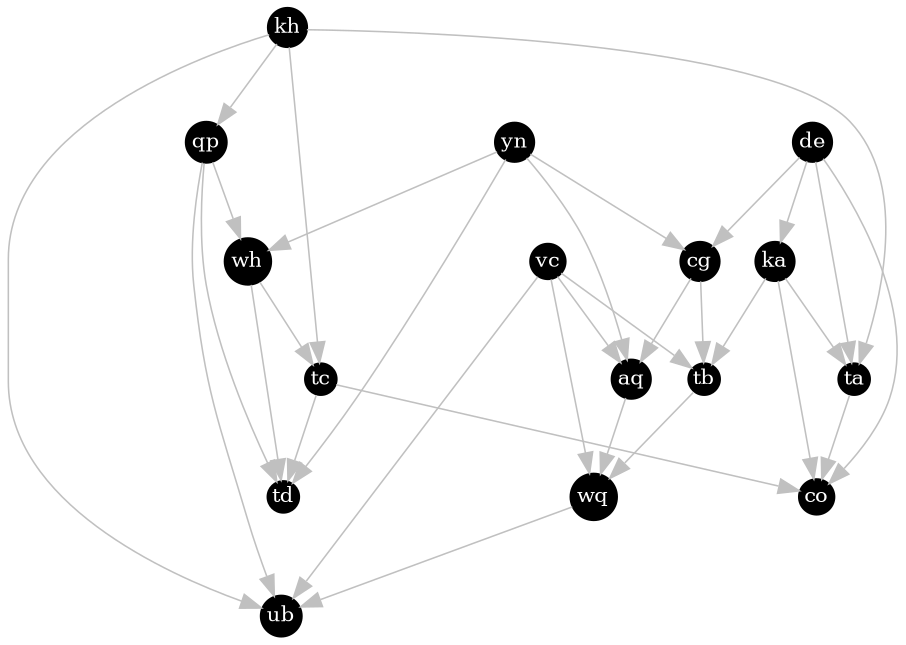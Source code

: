 digraph {
	node [color=black fontcolor=white fontsize=4 margin=0 shape=circle style=filled width=0.1]
	edge [color=grey penwidth=0.75]
	node [fontsize=10]
	kh
	qp
	de
	ka
	yn
	cg
	vc
	tb
	wh
	ta
	tc
	td
	aq
	wq
	ub
	co
	kh -> tc [rank=0]
	kh -> qp [rank=0]
	kh -> ub [rank=0]
	kh -> ta [rank=0]
	qp -> ub [rank=1]
	qp -> td [rank=1]
	qp -> wh [rank=1]
	de -> cg [rank=2]
	de -> co [rank=2]
	de -> ta [rank=2]
	de -> ka [rank=2]
	ka -> co [rank=3]
	ka -> tb [rank=3]
	ka -> ta [rank=3]
	yn -> aq [rank=4]
	yn -> cg [rank=4]
	yn -> wh [rank=4]
	yn -> td [rank=4]
	cg -> tb [rank=5]
	cg -> aq [rank=5]
	vc -> aq [rank=6]
	vc -> ub [rank=6]
	vc -> wq [rank=6]
	vc -> tb [rank=6]
	tb -> wq [rank=7]
	wh -> tc [rank=8]
	wh -> td [rank=8]
	ta -> co [rank=9]
	tc -> td [rank=10]
	tc -> co [rank=10]
	aq -> wq [rank=12]
	wq -> ub [rank=13]
}
